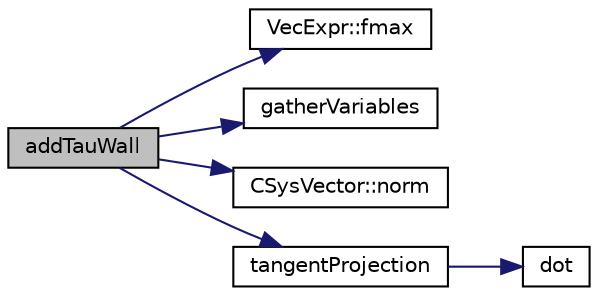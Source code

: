 digraph "addTauWall"
{
 // LATEX_PDF_SIZE
  edge [fontname="Helvetica",fontsize="10",labelfontname="Helvetica",labelfontsize="10"];
  node [fontname="Helvetica",fontsize="10",shape=record];
  rankdir="LR";
  Node1 [label="addTauWall",height=0.2,width=0.4,color="black", fillcolor="grey75", style="filled", fontcolor="black",tooltip="Scale the stress tensor according to the target (from a wall function) magnitude in the tangential di..."];
  Node1 -> Node2 [color="midnightblue",fontsize="10",style="solid",fontname="Helvetica"];
  Node2 [label="VecExpr::fmax",height=0.2,width=0.4,color="black", fillcolor="white", style="filled",URL="$group__VecExpr.html#gaa1a2012ba7d4b10571ed831a1e27167f",tooltip=" "];
  Node1 -> Node3 [color="midnightblue",fontsize="10",style="solid",fontname="Helvetica"];
  Node3 [label="gatherVariables",height=0.2,width=0.4,color="black", fillcolor="white", style="filled",URL="$util_8hpp.html#a7648e1f2c52290af24a78ffad125e541",tooltip="Gather a single variable from index iPoint of a 1D container."];
  Node1 -> Node4 [color="midnightblue",fontsize="10",style="solid",fontname="Helvetica"];
  Node4 [label="CSysVector::norm",height=0.2,width=0.4,color="black", fillcolor="white", style="filled",URL="$classCSysVector.html#ab1b49e8ba54eba1766fb808674476952",tooltip=" "];
  Node1 -> Node5 [color="midnightblue",fontsize="10",style="solid",fontname="Helvetica"];
  Node5 [label="tangentProjection",height=0.2,width=0.4,color="black", fillcolor="white", style="filled",URL="$util_8hpp.html#a1cb82f5fc5ffb56374e87235ce51e261",tooltip="Tangential projection."];
  Node5 -> Node6 [color="midnightblue",fontsize="10",style="solid",fontname="Helvetica"];
  Node6 [label="dot",height=0.2,width=0.4,color="black", fillcolor="white", style="filled",URL="$util_8hpp.html#a67fa0c6906ccf410ef038dede765af81",tooltip="Dot product."];
}

